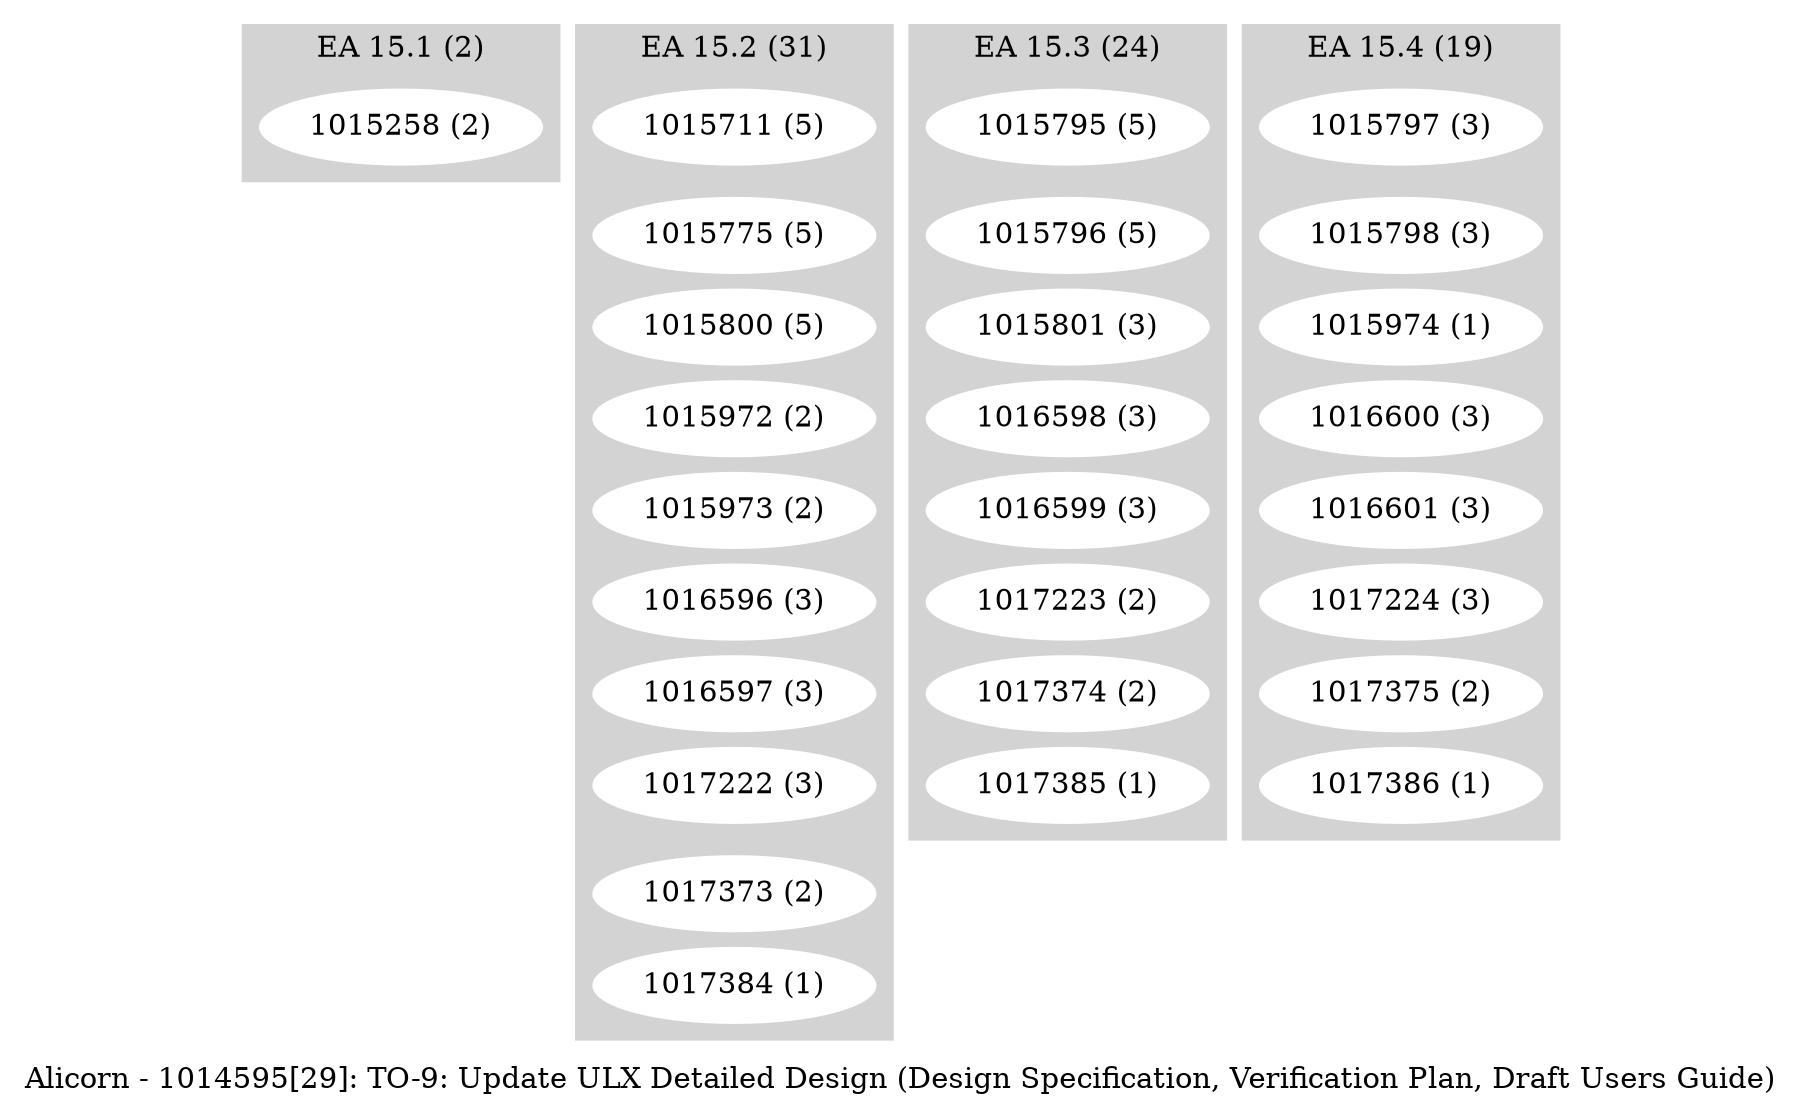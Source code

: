digraph G {
    label = "Alicorn - 1014595[29]: TO-9: Update ULX Detailed Design (Design Specification, Verification Plan, Draft Users Guide)";
    ranksep = .1
    subgraph cluster_1 {
        style=filled;
        color=lightgrey;
        node [style=filled,color=white];
        "1015258 (2)"
        ;
        label = "EA 15.1 (2)";
    }
    subgraph cluster_2 {
        style=filled;
        color=lightgrey;
        node [style=filled,color=white];
        "1015711 (5)" ->       
        "1015775 (5)" ->       
        "1015800 (5)" ->       
        "1015972 (2)" ->       
        "1015973 (2)" ->       
        "1016596 (3)" ->       
        "1016597 (3)" ->       
        "1017222 (3)" ->       
        "1017373 (2)" ->       
        "1017384 (1)"
        [style=invis];
        label = "EA 15.2 (31)";
    }
    subgraph cluster_3 {
        style=filled;
        color=lightgrey;
        node [style=filled,color=white];
        "1015795 (5)" ->       
        "1015796 (5)" ->       
        "1015801 (3)" ->       
        "1016598 (3)" ->       
        "1016599 (3)" ->       
        "1017223 (2)" ->       
        "1017374 (2)" ->       
        "1017385 (1)"
        [style=invis];
        label = "EA 15.3 (24)";
    }
    subgraph cluster_4 {
        style=filled;
        color=lightgrey;
        node [style=filled,color=white];
        "1015797 (3)" ->       
        "1015798 (3)" ->       
        "1015974 (1)" ->       
        "1016600 (3)" ->       
        "1016601 (3)" ->       
        "1017224 (3)" ->       
        "1017375 (2)" ->       
        "1017386 (1)"
        [style=invis];
        label = "EA 15.4 (19)";
    }
}
